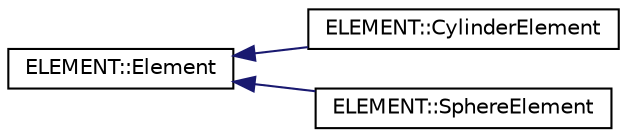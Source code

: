 digraph "Graphical Class Hierarchy"
{
 // LATEX_PDF_SIZE
  edge [fontname="Helvetica",fontsize="10",labelfontname="Helvetica",labelfontsize="10"];
  node [fontname="Helvetica",fontsize="10",shape=record];
  rankdir="LR";
  Node0 [label="ELEMENT::Element",height=0.2,width=0.4,color="black", fillcolor="white", style="filled",URL="$classELEMENT_1_1Element.html",tooltip="Abstract class for a Fiala element."];
  Node0 -> Node1 [dir="back",color="midnightblue",fontsize="10",style="solid",fontname="Helvetica"];
  Node1 [label="ELEMENT::CylinderElement",height=0.2,width=0.4,color="black", fillcolor="white", style="filled",URL="$classELEMENT_1_1CylinderElement.html",tooltip="Cylindrical element concrete subclass."];
  Node0 -> Node2 [dir="back",color="midnightblue",fontsize="10",style="solid",fontname="Helvetica"];
  Node2 [label="ELEMENT::SphereElement",height=0.2,width=0.4,color="black", fillcolor="white", style="filled",URL="$classELEMENT_1_1SphereElement.html",tooltip="Spherical element concrete subclass."];
}
